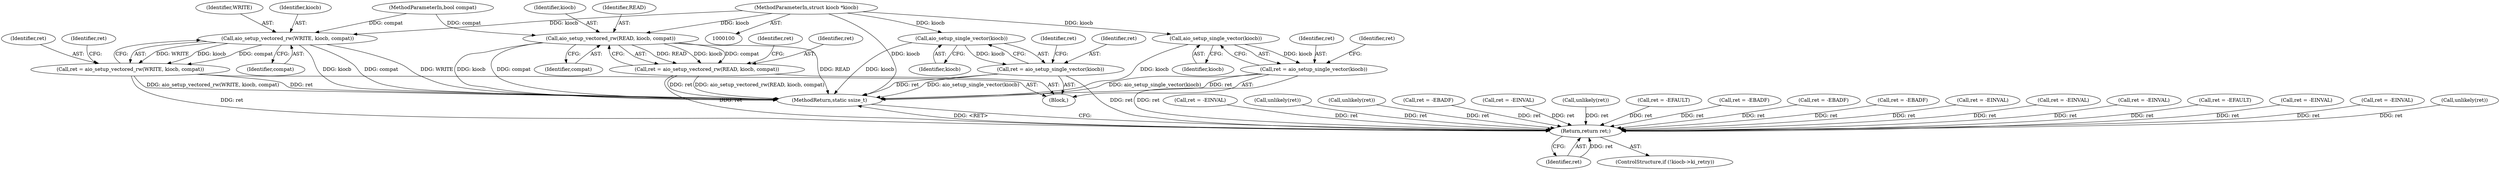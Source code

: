 digraph "1_linux_a70b52ec1aaeaf60f4739edb1b422827cb6f3893@pointer" {
"1000101" [label="(MethodParameterIn,struct kiocb *kiocb)"];
"1000160" [label="(Call,aio_setup_single_vector(kiocb))"];
"1000158" [label="(Call,ret = aio_setup_single_vector(kiocb))"];
"1000385" [label="(Return,return ret;)"];
"1000222" [label="(Call,aio_setup_single_vector(kiocb))"];
"1000220" [label="(Call,ret = aio_setup_single_vector(kiocb))"];
"1000268" [label="(Call,aio_setup_vectored_rw(READ, kiocb, compat))"];
"1000266" [label="(Call,ret = aio_setup_vectored_rw(READ, kiocb, compat))"];
"1000316" [label="(Call,aio_setup_vectored_rw(WRITE, kiocb, compat))"];
"1000314" [label="(Call,ret = aio_setup_vectored_rw(WRITE, kiocb, compat))"];
"1000376" [label="(Call,ret = -EINVAL)"];
"1000268" [label="(Call,aio_setup_vectored_rw(READ, kiocb, compat))"];
"1000118" [label="(Block,)"];
"1000315" [label="(Identifier,ret)"];
"1000273" [label="(Identifier,ret)"];
"1000155" [label="(Call,unlikely(ret))"];
"1000263" [label="(Call,unlikely(ret))"];
"1000182" [label="(Call,ret = -EBADF)"];
"1000271" [label="(Identifier,compat)"];
"1000160" [label="(Call,aio_setup_single_vector(kiocb))"];
"1000163" [label="(Identifier,ret)"];
"1000357" [label="(Call,ret = -EINVAL)"];
"1000221" [label="(Identifier,ret)"];
"1000217" [label="(Call,unlikely(ret))"];
"1000220" [label="(Call,ret = aio_setup_single_vector(kiocb))"];
"1000385" [label="(Return,return ret;)"];
"1000386" [label="(Identifier,ret)"];
"1000195" [label="(Call,ret = -EFAULT)"];
"1000270" [label="(Identifier,kiocb)"];
"1000319" [label="(Identifier,compat)"];
"1000316" [label="(Call,aio_setup_vectored_rw(WRITE, kiocb, compat))"];
"1000269" [label="(Identifier,READ)"];
"1000120" [label="(Call,ret = -EBADF)"];
"1000267" [label="(Identifier,ret)"];
"1000321" [label="(Identifier,ret)"];
"1000223" [label="(Identifier,kiocb)"];
"1000161" [label="(Identifier,kiocb)"];
"1000389" [label="(MethodReturn,static ssize_t)"];
"1000244" [label="(Call,ret = -EBADF)"];
"1000292" [label="(Call,ret = -EBADF)"];
"1000340" [label="(Call,ret = -EINVAL)"];
"1000159" [label="(Identifier,ret)"];
"1000222" [label="(Call,aio_setup_single_vector(kiocb))"];
"1000101" [label="(MethodParameterIn,struct kiocb *kiocb)"];
"1000102" [label="(MethodParameterIn,bool compat)"];
"1000323" [label="(Call,ret = -EINVAL)"];
"1000317" [label="(Identifier,WRITE)"];
"1000225" [label="(Identifier,ret)"];
"1000275" [label="(Call,ret = -EINVAL)"];
"1000133" [label="(Call,ret = -EFAULT)"];
"1000380" [label="(ControlStructure,if (!kiocb->ki_retry))"];
"1000318" [label="(Identifier,kiocb)"];
"1000314" [label="(Call,ret = aio_setup_vectored_rw(WRITE, kiocb, compat))"];
"1000165" [label="(Call,ret = -EINVAL)"];
"1000227" [label="(Call,ret = -EINVAL)"];
"1000311" [label="(Call,unlikely(ret))"];
"1000266" [label="(Call,ret = aio_setup_vectored_rw(READ, kiocb, compat))"];
"1000158" [label="(Call,ret = aio_setup_single_vector(kiocb))"];
"1000101" -> "1000100"  [label="AST: "];
"1000101" -> "1000389"  [label="DDG: kiocb"];
"1000101" -> "1000160"  [label="DDG: kiocb"];
"1000101" -> "1000222"  [label="DDG: kiocb"];
"1000101" -> "1000268"  [label="DDG: kiocb"];
"1000101" -> "1000316"  [label="DDG: kiocb"];
"1000160" -> "1000158"  [label="AST: "];
"1000160" -> "1000161"  [label="CFG: "];
"1000161" -> "1000160"  [label="AST: "];
"1000158" -> "1000160"  [label="CFG: "];
"1000160" -> "1000389"  [label="DDG: kiocb"];
"1000160" -> "1000158"  [label="DDG: kiocb"];
"1000158" -> "1000118"  [label="AST: "];
"1000159" -> "1000158"  [label="AST: "];
"1000163" -> "1000158"  [label="CFG: "];
"1000158" -> "1000389"  [label="DDG: ret"];
"1000158" -> "1000389"  [label="DDG: aio_setup_single_vector(kiocb)"];
"1000158" -> "1000385"  [label="DDG: ret"];
"1000385" -> "1000380"  [label="AST: "];
"1000385" -> "1000386"  [label="CFG: "];
"1000386" -> "1000385"  [label="AST: "];
"1000389" -> "1000385"  [label="CFG: "];
"1000385" -> "1000389"  [label="DDG: <RET>"];
"1000386" -> "1000385"  [label="DDG: ret"];
"1000311" -> "1000385"  [label="DDG: ret"];
"1000314" -> "1000385"  [label="DDG: ret"];
"1000292" -> "1000385"  [label="DDG: ret"];
"1000227" -> "1000385"  [label="DDG: ret"];
"1000165" -> "1000385"  [label="DDG: ret"];
"1000357" -> "1000385"  [label="DDG: ret"];
"1000275" -> "1000385"  [label="DDG: ret"];
"1000323" -> "1000385"  [label="DDG: ret"];
"1000155" -> "1000385"  [label="DDG: ret"];
"1000244" -> "1000385"  [label="DDG: ret"];
"1000195" -> "1000385"  [label="DDG: ret"];
"1000220" -> "1000385"  [label="DDG: ret"];
"1000376" -> "1000385"  [label="DDG: ret"];
"1000266" -> "1000385"  [label="DDG: ret"];
"1000133" -> "1000385"  [label="DDG: ret"];
"1000120" -> "1000385"  [label="DDG: ret"];
"1000263" -> "1000385"  [label="DDG: ret"];
"1000217" -> "1000385"  [label="DDG: ret"];
"1000340" -> "1000385"  [label="DDG: ret"];
"1000182" -> "1000385"  [label="DDG: ret"];
"1000222" -> "1000220"  [label="AST: "];
"1000222" -> "1000223"  [label="CFG: "];
"1000223" -> "1000222"  [label="AST: "];
"1000220" -> "1000222"  [label="CFG: "];
"1000222" -> "1000389"  [label="DDG: kiocb"];
"1000222" -> "1000220"  [label="DDG: kiocb"];
"1000220" -> "1000118"  [label="AST: "];
"1000221" -> "1000220"  [label="AST: "];
"1000225" -> "1000220"  [label="CFG: "];
"1000220" -> "1000389"  [label="DDG: ret"];
"1000220" -> "1000389"  [label="DDG: aio_setup_single_vector(kiocb)"];
"1000268" -> "1000266"  [label="AST: "];
"1000268" -> "1000271"  [label="CFG: "];
"1000269" -> "1000268"  [label="AST: "];
"1000270" -> "1000268"  [label="AST: "];
"1000271" -> "1000268"  [label="AST: "];
"1000266" -> "1000268"  [label="CFG: "];
"1000268" -> "1000389"  [label="DDG: READ"];
"1000268" -> "1000389"  [label="DDG: kiocb"];
"1000268" -> "1000389"  [label="DDG: compat"];
"1000268" -> "1000266"  [label="DDG: READ"];
"1000268" -> "1000266"  [label="DDG: kiocb"];
"1000268" -> "1000266"  [label="DDG: compat"];
"1000102" -> "1000268"  [label="DDG: compat"];
"1000266" -> "1000118"  [label="AST: "];
"1000267" -> "1000266"  [label="AST: "];
"1000273" -> "1000266"  [label="CFG: "];
"1000266" -> "1000389"  [label="DDG: aio_setup_vectored_rw(READ, kiocb, compat)"];
"1000266" -> "1000389"  [label="DDG: ret"];
"1000316" -> "1000314"  [label="AST: "];
"1000316" -> "1000319"  [label="CFG: "];
"1000317" -> "1000316"  [label="AST: "];
"1000318" -> "1000316"  [label="AST: "];
"1000319" -> "1000316"  [label="AST: "];
"1000314" -> "1000316"  [label="CFG: "];
"1000316" -> "1000389"  [label="DDG: kiocb"];
"1000316" -> "1000389"  [label="DDG: compat"];
"1000316" -> "1000389"  [label="DDG: WRITE"];
"1000316" -> "1000314"  [label="DDG: WRITE"];
"1000316" -> "1000314"  [label="DDG: kiocb"];
"1000316" -> "1000314"  [label="DDG: compat"];
"1000102" -> "1000316"  [label="DDG: compat"];
"1000314" -> "1000118"  [label="AST: "];
"1000315" -> "1000314"  [label="AST: "];
"1000321" -> "1000314"  [label="CFG: "];
"1000314" -> "1000389"  [label="DDG: ret"];
"1000314" -> "1000389"  [label="DDG: aio_setup_vectored_rw(WRITE, kiocb, compat)"];
}

